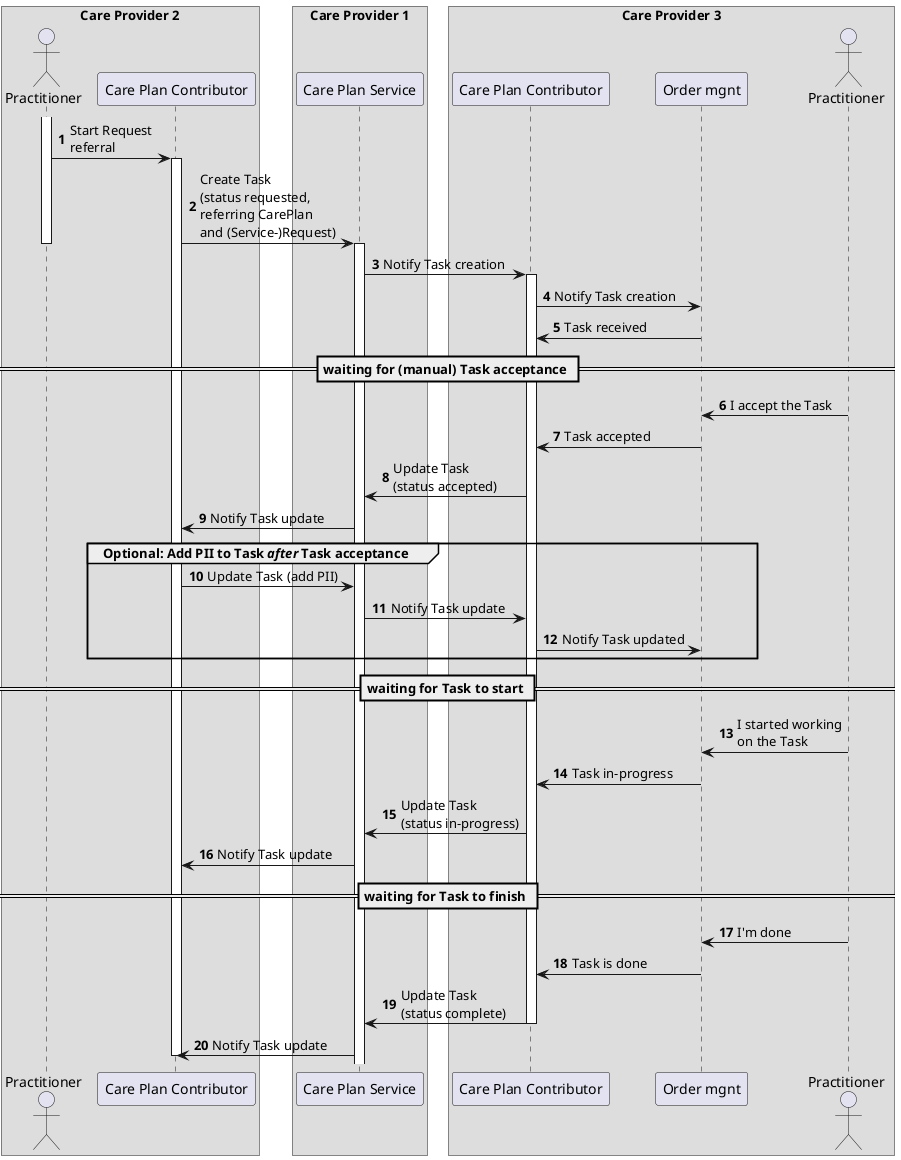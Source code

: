 @startuml task-negotiation-overview-1-2-3

autonumber

box Care Provider 2
    actor "Practitioner" as Practitioner1
    participant "Care Plan Contributor" as CPC1
end box
box Care Provider 1
    participant "Care Plan Service" as CPS
end box

box Care Provider 3
    participant "Care Plan Contributor" as CPC2
    participant "Order mgnt" as EHR2
    actor "Practitioner" as Practitioner2
end box



activate Practitioner1
Practitioner1 -> CPC1 : Start Request\nreferral
activate CPC1
CPC1 -> CPS : Create Task\n(status requested,\nreferring CarePlan\nand (Service-)Request)
deactivate Practitioner1
activate CPS
CPS -> CPC2 : Notify Task creation
activate CPC2
CPC2 -> EHR2 : Notify Task creation
EHR2 -> CPC2 : Task received
== waiting for (manual) Task acceptance ==
Practitioner2 -> EHR2 : I accept the Task
EHR2 -> CPC2 : Task accepted
CPC2 -> CPS : Update Task\n(status accepted)
CPS -> CPC1 : Notify Task update
group Optional: Add PII to Task //after// Task acceptance
CPC1 -> CPS : Update Task (add PII)
CPS -> CPC2 : Notify Task update
CPC2 -> EHR2 : Notify Task updated
end group
== waiting for Task to start ==
Practitioner2 -> EHR2 : I started working\non the Task
EHR2 -> CPC2 : Task in-progress
CPC2 -> CPS : Update Task\n(status in-progress)
CPS -> CPC1 : Notify Task update
== waiting for Task to finish ==
Practitioner2 -> EHR2 : I'm done
EHR2 -> CPC2 : Task is done
CPC2 -> CPS : Update Task\n(status complete)
deactivate CPC2
CPS -> CPC1 : Notify Task update
deactivate CPC1
deactivate CPC1
@enduml